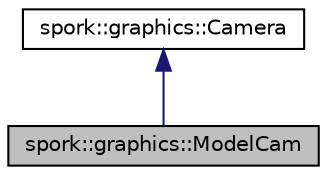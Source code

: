 digraph "spork::graphics::ModelCam"
{
  edge [fontname="Helvetica",fontsize="10",labelfontname="Helvetica",labelfontsize="10"];
  node [fontname="Helvetica",fontsize="10",shape=record];
  Node0 [label="spork::graphics::ModelCam",height=0.2,width=0.4,color="black", fillcolor="grey75", style="filled", fontcolor="black"];
  Node1 -> Node0 [dir="back",color="midnightblue",fontsize="10",style="solid",fontname="Helvetica"];
  Node1 [label="spork::graphics::Camera",height=0.2,width=0.4,color="black", fillcolor="white", style="filled",URL="$classspork_1_1graphics_1_1_camera.html",tooltip="Base Camera Class. "];
}
